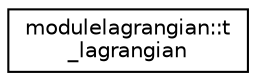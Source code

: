 digraph "Graphical Class Hierarchy"
{
 // LATEX_PDF_SIZE
  edge [fontname="Helvetica",fontsize="10",labelfontname="Helvetica",labelfontsize="10"];
  node [fontname="Helvetica",fontsize="10",shape=record];
  rankdir="LR";
  Node0 [label="modulelagrangian::t\l_lagrangian",height=0.2,width=0.4,color="black", fillcolor="white", style="filled",URL="$structmodulelagrangian_1_1t__lagrangian.html",tooltip=" "];
}
